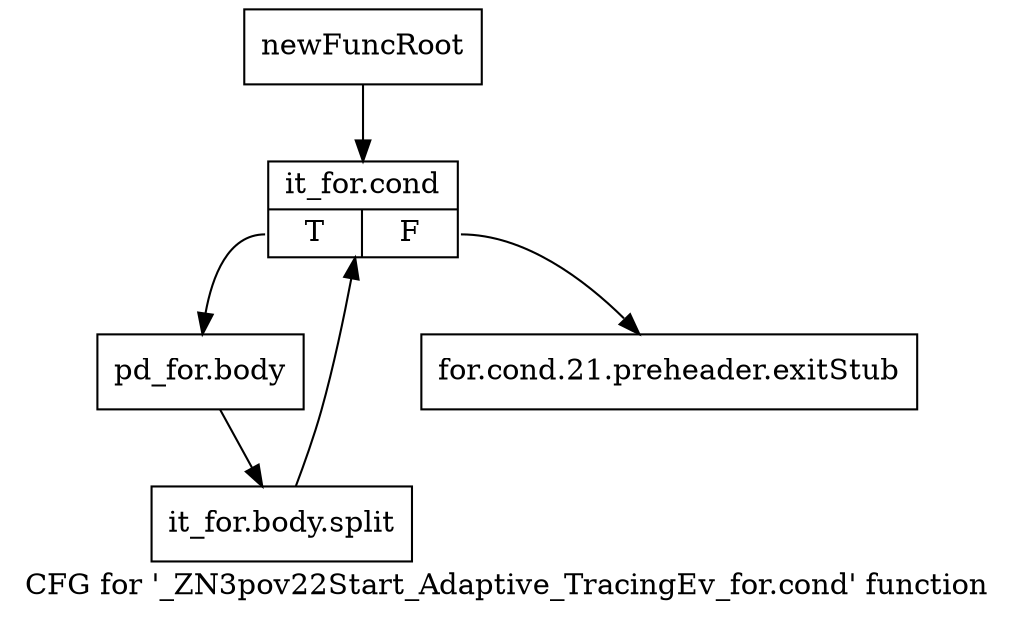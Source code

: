 digraph "CFG for '_ZN3pov22Start_Adaptive_TracingEv_for.cond' function" {
	label="CFG for '_ZN3pov22Start_Adaptive_TracingEv_for.cond' function";

	Node0x2bcf1e0 [shape=record,label="{newFuncRoot}"];
	Node0x2bcf1e0 -> Node0x2bcf280;
	Node0x2bcf230 [shape=record,label="{for.cond.21.preheader.exitStub}"];
	Node0x2bcf280 [shape=record,label="{it_for.cond|{<s0>T|<s1>F}}"];
	Node0x2bcf280:s0 -> Node0x2bcf2d0;
	Node0x2bcf280:s1 -> Node0x2bcf230;
	Node0x2bcf2d0 [shape=record,label="{pd_for.body}"];
	Node0x2bcf2d0 -> Node0x3999f70;
	Node0x3999f70 [shape=record,label="{it_for.body.split}"];
	Node0x3999f70 -> Node0x2bcf280;
}
